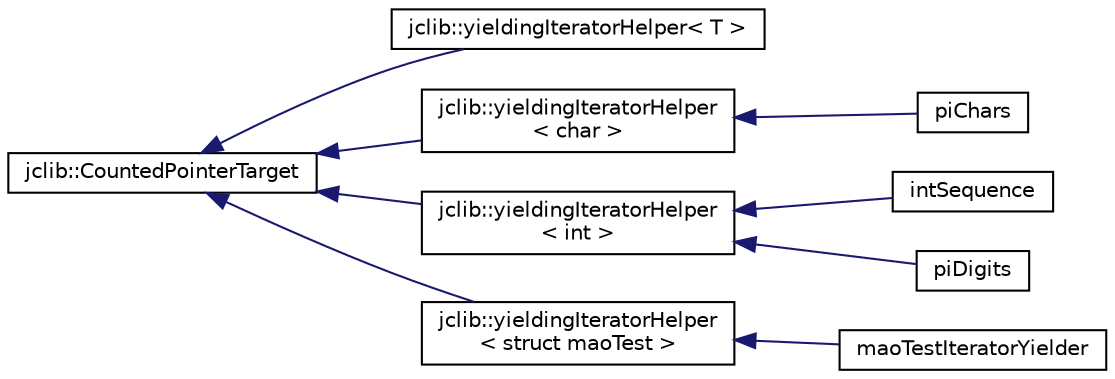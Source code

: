 digraph "Graphical Class Hierarchy"
{
  edge [fontname="Helvetica",fontsize="10",labelfontname="Helvetica",labelfontsize="10"];
  node [fontname="Helvetica",fontsize="10",shape=record];
  rankdir="LR";
  Node0 [label="jclib::CountedPointerTarget",height=0.2,width=0.4,color="black", fillcolor="white", style="filled",URL="$classjclib_1_1CountedPointerTarget.html"];
  Node0 -> Node1 [dir="back",color="midnightblue",fontsize="10",style="solid",fontname="Helvetica"];
  Node1 [label="jclib::yieldingIteratorHelper\< T \>",height=0.2,width=0.4,color="black", fillcolor="white", style="filled",URL="$classjclib_1_1yieldingIteratorHelper.html"];
  Node0 -> Node2 [dir="back",color="midnightblue",fontsize="10",style="solid",fontname="Helvetica"];
  Node2 [label="jclib::yieldingIteratorHelper\l\< char \>",height=0.2,width=0.4,color="black", fillcolor="white", style="filled",URL="$classjclib_1_1yieldingIteratorHelper.html"];
  Node2 -> Node3 [dir="back",color="midnightblue",fontsize="10",style="solid",fontname="Helvetica"];
  Node3 [label="piChars",height=0.2,width=0.4,color="black", fillcolor="white", style="filled",URL="$classpiChars.html"];
  Node0 -> Node4 [dir="back",color="midnightblue",fontsize="10",style="solid",fontname="Helvetica"];
  Node4 [label="jclib::yieldingIteratorHelper\l\< int \>",height=0.2,width=0.4,color="black", fillcolor="white", style="filled",URL="$classjclib_1_1yieldingIteratorHelper.html"];
  Node4 -> Node5 [dir="back",color="midnightblue",fontsize="10",style="solid",fontname="Helvetica"];
  Node5 [label="intSequence",height=0.2,width=0.4,color="black", fillcolor="white", style="filled",URL="$classintSequence.html"];
  Node4 -> Node6 [dir="back",color="midnightblue",fontsize="10",style="solid",fontname="Helvetica"];
  Node6 [label="piDigits",height=0.2,width=0.4,color="black", fillcolor="white", style="filled",URL="$classpiDigits.html"];
  Node0 -> Node7 [dir="back",color="midnightblue",fontsize="10",style="solid",fontname="Helvetica"];
  Node7 [label="jclib::yieldingIteratorHelper\l\< struct maoTest \>",height=0.2,width=0.4,color="black", fillcolor="white", style="filled",URL="$classjclib_1_1yieldingIteratorHelper.html"];
  Node7 -> Node8 [dir="back",color="midnightblue",fontsize="10",style="solid",fontname="Helvetica"];
  Node8 [label="maoTestIteratorYielder",height=0.2,width=0.4,color="black", fillcolor="white", style="filled",URL="$classmaoTestIteratorYielder.html"];
}
